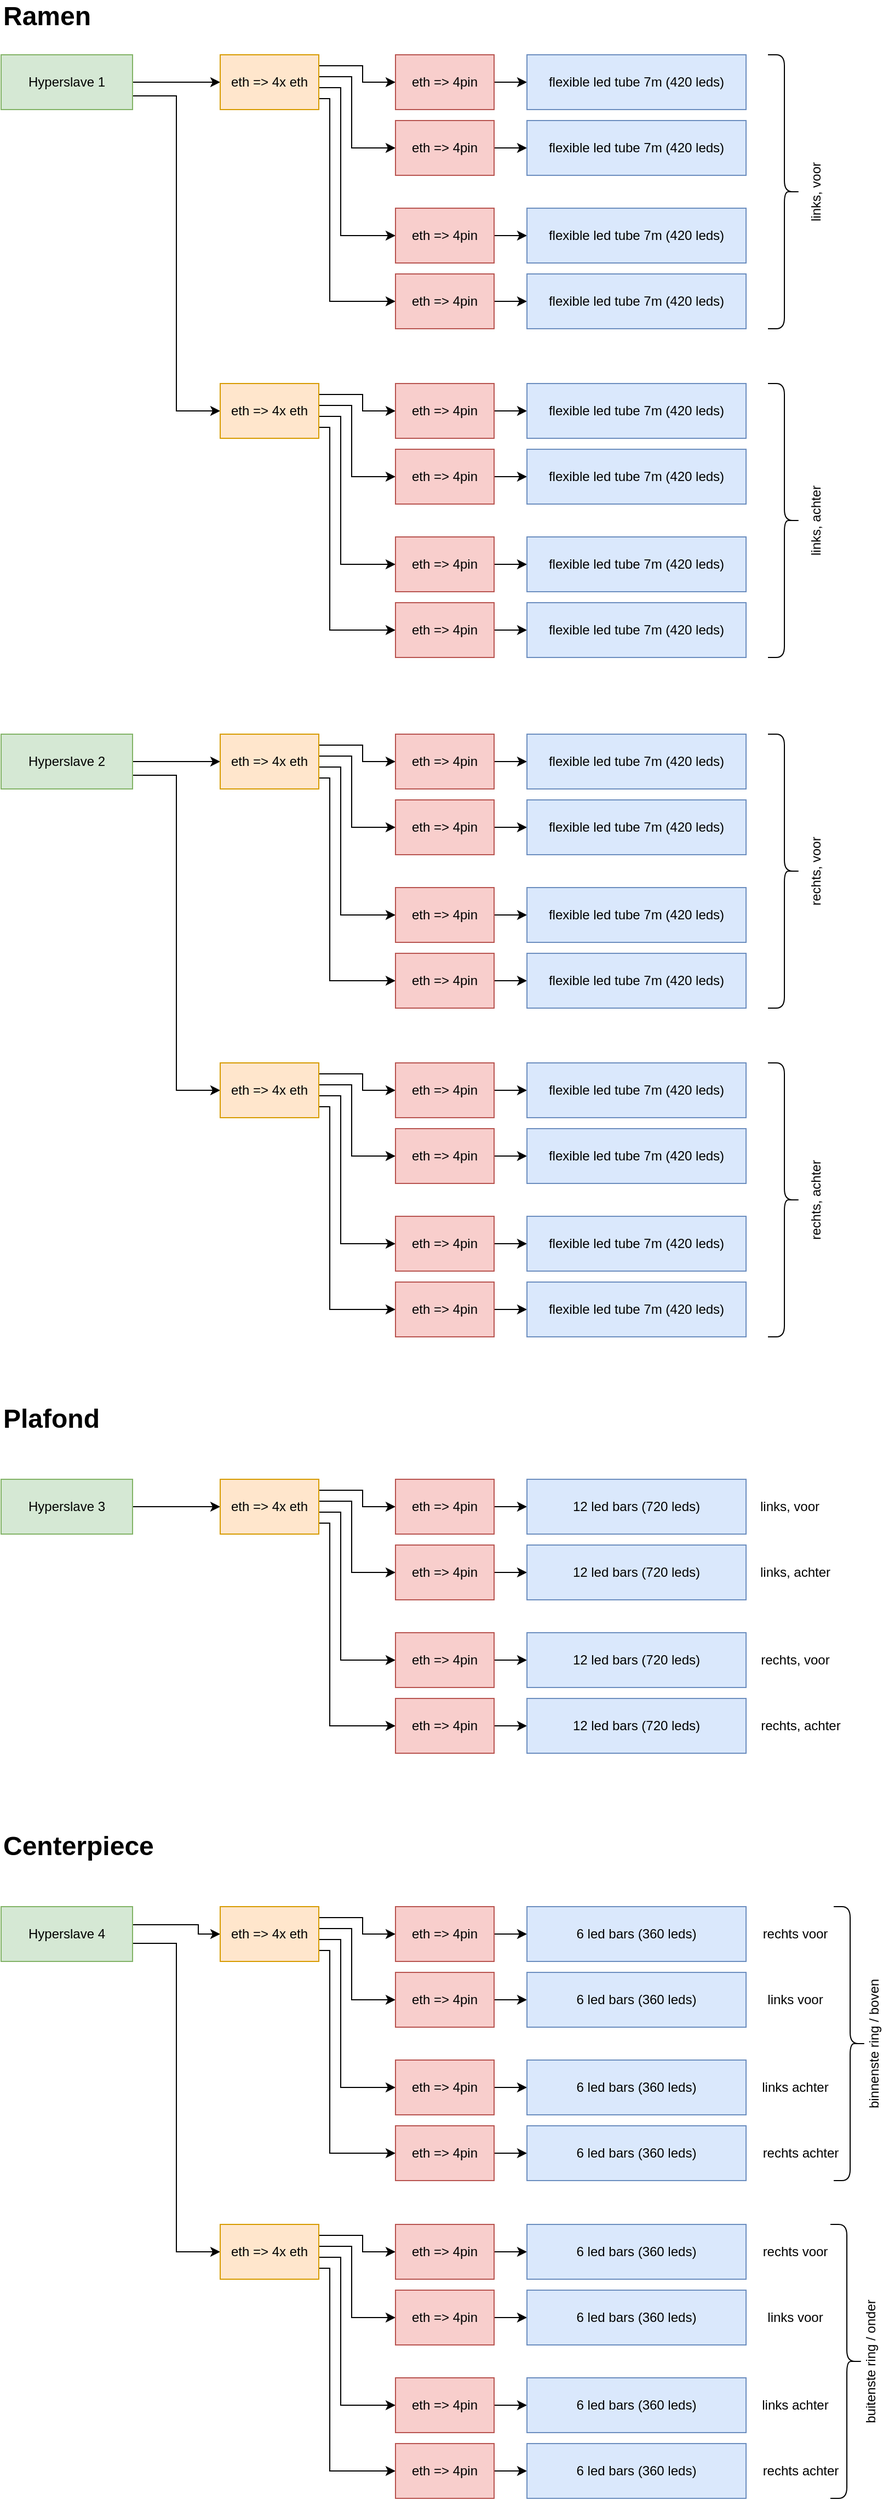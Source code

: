 <mxfile version="20.3.0" type="device"><diagram id="Rxl1dcX3Yq3CaAruhIZA" name="Page-1"><mxGraphModel dx="1216" dy="852" grid="1" gridSize="10" guides="1" tooltips="1" connect="1" arrows="1" fold="1" page="1" pageScale="1" pageWidth="827" pageHeight="1169" math="0" shadow="0"><root><mxCell id="0"/><mxCell id="1" parent="0"/><mxCell id="KE-yKxIFdyEXHPlvxJVu-1" value="Ramen" style="text;html=1;strokeColor=none;fillColor=none;align=left;verticalAlign=middle;whiteSpace=wrap;rounded=0;fontStyle=1;fontSize=24;" parent="1" vertex="1"><mxGeometry x="40" y="10" width="160" height="30" as="geometry"/></mxCell><mxCell id="KE-yKxIFdyEXHPlvxJVu-28" style="edgeStyle=orthogonalEdgeStyle;rounded=0;orthogonalLoop=1;jettySize=auto;html=1;exitX=1;exitY=0.5;exitDx=0;exitDy=0;entryX=0;entryY=0.5;entryDx=0;entryDy=0;fontColor=none;" parent="1" source="KE-yKxIFdyEXHPlvxJVu-2" target="KE-yKxIFdyEXHPlvxJVu-3" edge="1"><mxGeometry relative="1" as="geometry"/></mxCell><mxCell id="HBOaJnS6RZ_nF8l2ouYR-1" style="edgeStyle=orthogonalEdgeStyle;rounded=0;orthogonalLoop=1;jettySize=auto;html=1;exitX=1;exitY=0.75;exitDx=0;exitDy=0;entryX=0;entryY=0.5;entryDx=0;entryDy=0;entryPerimeter=0;" parent="1" source="KE-yKxIFdyEXHPlvxJVu-2" target="KE-yKxIFdyEXHPlvxJVu-47" edge="1"><mxGeometry relative="1" as="geometry"/></mxCell><mxCell id="KE-yKxIFdyEXHPlvxJVu-2" value="Hyperslave 1" style="rounded=0;whiteSpace=wrap;html=1;fillColor=#d5e8d4;strokeColor=#82b366;" parent="1" vertex="1"><mxGeometry x="40" y="60" width="120" height="50" as="geometry"/></mxCell><mxCell id="KE-yKxIFdyEXHPlvxJVu-33" style="edgeStyle=orthogonalEdgeStyle;rounded=0;orthogonalLoop=1;jettySize=auto;html=1;exitX=1;exitY=0.2;exitDx=0;exitDy=0;exitPerimeter=0;entryX=0;entryY=0.5;entryDx=0;entryDy=0;fontColor=none;" parent="1" source="KE-yKxIFdyEXHPlvxJVu-3" target="KE-yKxIFdyEXHPlvxJVu-4" edge="1"><mxGeometry relative="1" as="geometry"><Array as="points"><mxPoint x="370" y="70"/><mxPoint x="370" y="85"/></Array></mxGeometry></mxCell><mxCell id="KE-yKxIFdyEXHPlvxJVu-34" style="edgeStyle=orthogonalEdgeStyle;rounded=0;orthogonalLoop=1;jettySize=auto;html=1;exitX=1;exitY=0.4;exitDx=0;exitDy=0;exitPerimeter=0;entryX=0;entryY=0.5;entryDx=0;entryDy=0;fontColor=none;" parent="1" source="KE-yKxIFdyEXHPlvxJVu-3" target="KE-yKxIFdyEXHPlvxJVu-9" edge="1"><mxGeometry relative="1" as="geometry"><Array as="points"><mxPoint x="360" y="80"/><mxPoint x="360" y="145"/></Array></mxGeometry></mxCell><mxCell id="KE-yKxIFdyEXHPlvxJVu-35" style="edgeStyle=orthogonalEdgeStyle;rounded=0;orthogonalLoop=1;jettySize=auto;html=1;exitX=1;exitY=0.6;exitDx=0;exitDy=0;exitPerimeter=0;entryX=0;entryY=0.5;entryDx=0;entryDy=0;fontColor=none;" parent="1" source="KE-yKxIFdyEXHPlvxJVu-3" target="KE-yKxIFdyEXHPlvxJVu-10" edge="1"><mxGeometry relative="1" as="geometry"><Array as="points"><mxPoint x="350" y="90"/><mxPoint x="350" y="225"/></Array></mxGeometry></mxCell><mxCell id="KE-yKxIFdyEXHPlvxJVu-36" style="edgeStyle=orthogonalEdgeStyle;rounded=0;orthogonalLoop=1;jettySize=auto;html=1;exitX=1;exitY=0.8;exitDx=0;exitDy=0;exitPerimeter=0;fontColor=none;entryX=0;entryY=0.5;entryDx=0;entryDy=0;" parent="1" source="KE-yKxIFdyEXHPlvxJVu-3" target="KE-yKxIFdyEXHPlvxJVu-11" edge="1"><mxGeometry relative="1" as="geometry"><mxPoint x="350" y="120" as="targetPoint"/><Array as="points"><mxPoint x="340" y="100"/><mxPoint x="340" y="285"/></Array></mxGeometry></mxCell><mxCell id="KE-yKxIFdyEXHPlvxJVu-3" value="eth =&amp;gt; 4x eth" style="rounded=0;whiteSpace=wrap;html=1;fillColor=#ffe6cc;strokeColor=#d79b00;points=[[0,0,0,0,0],[0,0.24,0,0,0],[0,0.5,0,0,0],[0,0.76,0,0,0],[0,1,0,0,0],[0.24,0,0,0,0],[0.24,1,0,0,0],[0.5,0,0,0,0],[0.5,1,0,0,0],[0.76,0,0,0,0],[0.76,1,0,0,0],[1,0,0,0,0],[1,0.2,0,0,0],[1,0.4,0,0,0],[1,0.6,0,0,0],[1,0.8,0,0,0],[1,1,0,0,0]];" parent="1" vertex="1"><mxGeometry x="240" y="60" width="90" height="50" as="geometry"/></mxCell><mxCell id="KE-yKxIFdyEXHPlvxJVu-37" style="edgeStyle=orthogonalEdgeStyle;rounded=0;orthogonalLoop=1;jettySize=auto;html=1;exitX=1;exitY=0.5;exitDx=0;exitDy=0;entryX=0;entryY=0.5;entryDx=0;entryDy=0;fontColor=none;" parent="1" source="KE-yKxIFdyEXHPlvxJVu-4" target="KE-yKxIFdyEXHPlvxJVu-5" edge="1"><mxGeometry relative="1" as="geometry"/></mxCell><mxCell id="KE-yKxIFdyEXHPlvxJVu-4" value="eth =&amp;gt; 4pin" style="rounded=0;whiteSpace=wrap;html=1;fillColor=#f8cecc;strokeColor=#b85450;" parent="1" vertex="1"><mxGeometry x="400" y="60" width="90" height="50" as="geometry"/></mxCell><mxCell id="KE-yKxIFdyEXHPlvxJVu-5" value="flexible led tube 7m (420 leds)" style="rounded=0;whiteSpace=wrap;html=1;fillColor=#dae8fc;strokeColor=#6c8ebf;" parent="1" vertex="1"><mxGeometry x="520" y="60" width="200" height="50" as="geometry"/></mxCell><mxCell id="KE-yKxIFdyEXHPlvxJVu-38" style="edgeStyle=orthogonalEdgeStyle;rounded=0;orthogonalLoop=1;jettySize=auto;html=1;exitX=1;exitY=0.5;exitDx=0;exitDy=0;entryX=0;entryY=0.5;entryDx=0;entryDy=0;fontColor=none;" parent="1" source="KE-yKxIFdyEXHPlvxJVu-9" target="KE-yKxIFdyEXHPlvxJVu-12" edge="1"><mxGeometry relative="1" as="geometry"/></mxCell><mxCell id="KE-yKxIFdyEXHPlvxJVu-9" value="eth =&amp;gt; 4pin" style="rounded=0;whiteSpace=wrap;html=1;fillColor=#f8cecc;strokeColor=#b85450;" parent="1" vertex="1"><mxGeometry x="400" y="120" width="90" height="50" as="geometry"/></mxCell><mxCell id="KE-yKxIFdyEXHPlvxJVu-39" style="edgeStyle=orthogonalEdgeStyle;rounded=0;orthogonalLoop=1;jettySize=auto;html=1;exitX=1;exitY=0.5;exitDx=0;exitDy=0;entryX=0;entryY=0.5;entryDx=0;entryDy=0;fontColor=none;" parent="1" source="KE-yKxIFdyEXHPlvxJVu-10" target="KE-yKxIFdyEXHPlvxJVu-13" edge="1"><mxGeometry relative="1" as="geometry"/></mxCell><mxCell id="KE-yKxIFdyEXHPlvxJVu-10" value="eth =&amp;gt; 4pin" style="rounded=0;whiteSpace=wrap;html=1;fillColor=#f8cecc;strokeColor=#b85450;" parent="1" vertex="1"><mxGeometry x="400" y="200" width="90" height="50" as="geometry"/></mxCell><mxCell id="KE-yKxIFdyEXHPlvxJVu-40" style="edgeStyle=orthogonalEdgeStyle;rounded=0;orthogonalLoop=1;jettySize=auto;html=1;exitX=1;exitY=0.5;exitDx=0;exitDy=0;entryX=0;entryY=0.5;entryDx=0;entryDy=0;fontColor=none;" parent="1" source="KE-yKxIFdyEXHPlvxJVu-11" target="KE-yKxIFdyEXHPlvxJVu-14" edge="1"><mxGeometry relative="1" as="geometry"/></mxCell><mxCell id="KE-yKxIFdyEXHPlvxJVu-11" value="eth =&amp;gt; 4pin" style="rounded=0;whiteSpace=wrap;html=1;fillColor=#f8cecc;strokeColor=#b85450;" parent="1" vertex="1"><mxGeometry x="400" y="260" width="90" height="50" as="geometry"/></mxCell><mxCell id="KE-yKxIFdyEXHPlvxJVu-12" value="flexible led tube 7m (420 leds)" style="rounded=0;whiteSpace=wrap;html=1;fillColor=#dae8fc;strokeColor=#6c8ebf;" parent="1" vertex="1"><mxGeometry x="520" y="120" width="200" height="50" as="geometry"/></mxCell><mxCell id="KE-yKxIFdyEXHPlvxJVu-13" value="flexible led tube 7m (420 leds)" style="rounded=0;whiteSpace=wrap;html=1;fillColor=#dae8fc;strokeColor=#6c8ebf;" parent="1" vertex="1"><mxGeometry x="520" y="200" width="200" height="50" as="geometry"/></mxCell><mxCell id="KE-yKxIFdyEXHPlvxJVu-14" value="flexible led tube 7m (420 leds)" style="rounded=0;whiteSpace=wrap;html=1;fillColor=#dae8fc;strokeColor=#6c8ebf;" parent="1" vertex="1"><mxGeometry x="520" y="260" width="200" height="50" as="geometry"/></mxCell><mxCell id="KE-yKxIFdyEXHPlvxJVu-16" value="&lt;br&gt;&lt;br&gt;&lt;br&gt;&lt;br&gt;links, voor" style="shape=curlyBracket;whiteSpace=wrap;html=1;rounded=1;flipH=1;horizontal=0;size=0.5;" parent="1" vertex="1"><mxGeometry x="740" y="60" width="30" height="250" as="geometry"/></mxCell><mxCell id="KE-yKxIFdyEXHPlvxJVu-27" value="&lt;br&gt;&lt;br&gt;&lt;br&gt;&lt;br&gt;links, achter&lt;br&gt;" style="shape=curlyBracket;whiteSpace=wrap;html=1;rounded=1;flipH=1;horizontal=0;size=0.5;" parent="1" vertex="1"><mxGeometry x="740" y="360" width="30" height="250" as="geometry"/></mxCell><mxCell id="KE-yKxIFdyEXHPlvxJVu-43" style="edgeStyle=orthogonalEdgeStyle;rounded=0;orthogonalLoop=1;jettySize=auto;html=1;exitX=1;exitY=0.2;exitDx=0;exitDy=0;exitPerimeter=0;entryX=0;entryY=0.5;entryDx=0;entryDy=0;fontColor=none;" parent="1" source="KE-yKxIFdyEXHPlvxJVu-47" target="KE-yKxIFdyEXHPlvxJVu-49" edge="1"><mxGeometry relative="1" as="geometry"><Array as="points"><mxPoint x="370" y="370"/><mxPoint x="370" y="385"/></Array></mxGeometry></mxCell><mxCell id="KE-yKxIFdyEXHPlvxJVu-44" style="edgeStyle=orthogonalEdgeStyle;rounded=0;orthogonalLoop=1;jettySize=auto;html=1;exitX=1;exitY=0.4;exitDx=0;exitDy=0;exitPerimeter=0;entryX=0;entryY=0.5;entryDx=0;entryDy=0;fontColor=none;" parent="1" source="KE-yKxIFdyEXHPlvxJVu-47" target="KE-yKxIFdyEXHPlvxJVu-52" edge="1"><mxGeometry relative="1" as="geometry"><Array as="points"><mxPoint x="360" y="380"/><mxPoint x="360" y="445"/></Array></mxGeometry></mxCell><mxCell id="KE-yKxIFdyEXHPlvxJVu-45" style="edgeStyle=orthogonalEdgeStyle;rounded=0;orthogonalLoop=1;jettySize=auto;html=1;exitX=1;exitY=0.6;exitDx=0;exitDy=0;exitPerimeter=0;entryX=0;entryY=0.5;entryDx=0;entryDy=0;fontColor=none;" parent="1" source="KE-yKxIFdyEXHPlvxJVu-47" target="KE-yKxIFdyEXHPlvxJVu-54" edge="1"><mxGeometry relative="1" as="geometry"><Array as="points"><mxPoint x="350" y="390"/><mxPoint x="350" y="525"/></Array></mxGeometry></mxCell><mxCell id="KE-yKxIFdyEXHPlvxJVu-46" style="edgeStyle=orthogonalEdgeStyle;rounded=0;orthogonalLoop=1;jettySize=auto;html=1;exitX=1;exitY=0.8;exitDx=0;exitDy=0;exitPerimeter=0;fontColor=none;entryX=0;entryY=0.5;entryDx=0;entryDy=0;" parent="1" source="KE-yKxIFdyEXHPlvxJVu-47" target="KE-yKxIFdyEXHPlvxJVu-56" edge="1"><mxGeometry relative="1" as="geometry"><mxPoint x="350" y="420" as="targetPoint"/><Array as="points"><mxPoint x="340" y="400"/><mxPoint x="340" y="585"/></Array></mxGeometry></mxCell><mxCell id="KE-yKxIFdyEXHPlvxJVu-47" value="eth =&amp;gt; 4x eth" style="rounded=0;whiteSpace=wrap;html=1;fillColor=#ffe6cc;strokeColor=#d79b00;points=[[0,0,0,0,0],[0,0.24,0,0,0],[0,0.5,0,0,0],[0,0.76,0,0,0],[0,1,0,0,0],[0.24,0,0,0,0],[0.24,1,0,0,0],[0.5,0,0,0,0],[0.5,1,0,0,0],[0.76,0,0,0,0],[0.76,1,0,0,0],[1,0,0,0,0],[1,0.2,0,0,0],[1,0.4,0,0,0],[1,0.6,0,0,0],[1,0.8,0,0,0],[1,1,0,0,0]];" parent="1" vertex="1"><mxGeometry x="240" y="360" width="90" height="50" as="geometry"/></mxCell><mxCell id="KE-yKxIFdyEXHPlvxJVu-48" style="edgeStyle=orthogonalEdgeStyle;rounded=0;orthogonalLoop=1;jettySize=auto;html=1;exitX=1;exitY=0.5;exitDx=0;exitDy=0;entryX=0;entryY=0.5;entryDx=0;entryDy=0;fontColor=none;" parent="1" source="KE-yKxIFdyEXHPlvxJVu-49" target="KE-yKxIFdyEXHPlvxJVu-50" edge="1"><mxGeometry relative="1" as="geometry"/></mxCell><mxCell id="KE-yKxIFdyEXHPlvxJVu-49" value="eth =&amp;gt; 4pin" style="rounded=0;whiteSpace=wrap;html=1;fillColor=#f8cecc;strokeColor=#b85450;" parent="1" vertex="1"><mxGeometry x="400" y="360" width="90" height="50" as="geometry"/></mxCell><mxCell id="KE-yKxIFdyEXHPlvxJVu-50" value="flexible led tube 7m (420 leds)" style="rounded=0;whiteSpace=wrap;html=1;fillColor=#dae8fc;strokeColor=#6c8ebf;" parent="1" vertex="1"><mxGeometry x="520" y="360" width="200" height="50" as="geometry"/></mxCell><mxCell id="KE-yKxIFdyEXHPlvxJVu-51" style="edgeStyle=orthogonalEdgeStyle;rounded=0;orthogonalLoop=1;jettySize=auto;html=1;exitX=1;exitY=0.5;exitDx=0;exitDy=0;entryX=0;entryY=0.5;entryDx=0;entryDy=0;fontColor=none;" parent="1" source="KE-yKxIFdyEXHPlvxJVu-52" target="KE-yKxIFdyEXHPlvxJVu-57" edge="1"><mxGeometry relative="1" as="geometry"/></mxCell><mxCell id="KE-yKxIFdyEXHPlvxJVu-52" value="eth =&amp;gt; 4pin" style="rounded=0;whiteSpace=wrap;html=1;fillColor=#f8cecc;strokeColor=#b85450;" parent="1" vertex="1"><mxGeometry x="400" y="420" width="90" height="50" as="geometry"/></mxCell><mxCell id="KE-yKxIFdyEXHPlvxJVu-53" style="edgeStyle=orthogonalEdgeStyle;rounded=0;orthogonalLoop=1;jettySize=auto;html=1;exitX=1;exitY=0.5;exitDx=0;exitDy=0;entryX=0;entryY=0.5;entryDx=0;entryDy=0;fontColor=none;" parent="1" source="KE-yKxIFdyEXHPlvxJVu-54" target="KE-yKxIFdyEXHPlvxJVu-58" edge="1"><mxGeometry relative="1" as="geometry"/></mxCell><mxCell id="KE-yKxIFdyEXHPlvxJVu-54" value="eth =&amp;gt; 4pin" style="rounded=0;whiteSpace=wrap;html=1;fillColor=#f8cecc;strokeColor=#b85450;" parent="1" vertex="1"><mxGeometry x="400" y="500" width="90" height="50" as="geometry"/></mxCell><mxCell id="KE-yKxIFdyEXHPlvxJVu-55" style="edgeStyle=orthogonalEdgeStyle;rounded=0;orthogonalLoop=1;jettySize=auto;html=1;exitX=1;exitY=0.5;exitDx=0;exitDy=0;entryX=0;entryY=0.5;entryDx=0;entryDy=0;fontColor=none;" parent="1" source="KE-yKxIFdyEXHPlvxJVu-56" target="KE-yKxIFdyEXHPlvxJVu-59" edge="1"><mxGeometry relative="1" as="geometry"/></mxCell><mxCell id="KE-yKxIFdyEXHPlvxJVu-56" value="eth =&amp;gt; 4pin" style="rounded=0;whiteSpace=wrap;html=1;fillColor=#f8cecc;strokeColor=#b85450;" parent="1" vertex="1"><mxGeometry x="400" y="560" width="90" height="50" as="geometry"/></mxCell><mxCell id="KE-yKxIFdyEXHPlvxJVu-57" value="flexible led tube 7m (420 leds)" style="rounded=0;whiteSpace=wrap;html=1;fillColor=#dae8fc;strokeColor=#6c8ebf;" parent="1" vertex="1"><mxGeometry x="520" y="420" width="200" height="50" as="geometry"/></mxCell><mxCell id="KE-yKxIFdyEXHPlvxJVu-58" value="flexible led tube 7m (420 leds)" style="rounded=0;whiteSpace=wrap;html=1;fillColor=#dae8fc;strokeColor=#6c8ebf;" parent="1" vertex="1"><mxGeometry x="520" y="500" width="200" height="50" as="geometry"/></mxCell><mxCell id="KE-yKxIFdyEXHPlvxJVu-59" value="flexible led tube 7m (420 leds)" style="rounded=0;whiteSpace=wrap;html=1;fillColor=#dae8fc;strokeColor=#6c8ebf;" parent="1" vertex="1"><mxGeometry x="520" y="560" width="200" height="50" as="geometry"/></mxCell><mxCell id="KE-yKxIFdyEXHPlvxJVu-61" style="edgeStyle=orthogonalEdgeStyle;rounded=0;orthogonalLoop=1;jettySize=auto;html=1;exitX=1;exitY=0.5;exitDx=0;exitDy=0;entryX=0;entryY=0.5;entryDx=0;entryDy=0;fontColor=none;" parent="1" source="KE-yKxIFdyEXHPlvxJVu-62" target="KE-yKxIFdyEXHPlvxJVu-67" edge="1"><mxGeometry relative="1" as="geometry"/></mxCell><mxCell id="HBOaJnS6RZ_nF8l2ouYR-2" style="edgeStyle=orthogonalEdgeStyle;rounded=0;orthogonalLoop=1;jettySize=auto;html=1;exitX=1;exitY=0.75;exitDx=0;exitDy=0;entryX=0;entryY=0.5;entryDx=0;entryDy=0;entryPerimeter=0;" parent="1" source="KE-yKxIFdyEXHPlvxJVu-62" target="KE-yKxIFdyEXHPlvxJVu-88" edge="1"><mxGeometry relative="1" as="geometry"/></mxCell><mxCell id="KE-yKxIFdyEXHPlvxJVu-62" value="Hyperslave 2" style="rounded=0;whiteSpace=wrap;html=1;fillColor=#d5e8d4;strokeColor=#82b366;" parent="1" vertex="1"><mxGeometry x="40" y="680" width="120" height="50" as="geometry"/></mxCell><mxCell id="KE-yKxIFdyEXHPlvxJVu-63" style="edgeStyle=orthogonalEdgeStyle;rounded=0;orthogonalLoop=1;jettySize=auto;html=1;exitX=1;exitY=0.2;exitDx=0;exitDy=0;exitPerimeter=0;entryX=0;entryY=0.5;entryDx=0;entryDy=0;fontColor=none;" parent="1" source="KE-yKxIFdyEXHPlvxJVu-67" target="KE-yKxIFdyEXHPlvxJVu-69" edge="1"><mxGeometry relative="1" as="geometry"><Array as="points"><mxPoint x="370" y="690"/><mxPoint x="370" y="705"/></Array></mxGeometry></mxCell><mxCell id="KE-yKxIFdyEXHPlvxJVu-64" style="edgeStyle=orthogonalEdgeStyle;rounded=0;orthogonalLoop=1;jettySize=auto;html=1;exitX=1;exitY=0.4;exitDx=0;exitDy=0;exitPerimeter=0;entryX=0;entryY=0.5;entryDx=0;entryDy=0;fontColor=none;" parent="1" source="KE-yKxIFdyEXHPlvxJVu-67" target="KE-yKxIFdyEXHPlvxJVu-72" edge="1"><mxGeometry relative="1" as="geometry"><Array as="points"><mxPoint x="360" y="700"/><mxPoint x="360" y="765"/></Array></mxGeometry></mxCell><mxCell id="KE-yKxIFdyEXHPlvxJVu-65" style="edgeStyle=orthogonalEdgeStyle;rounded=0;orthogonalLoop=1;jettySize=auto;html=1;exitX=1;exitY=0.6;exitDx=0;exitDy=0;exitPerimeter=0;entryX=0;entryY=0.5;entryDx=0;entryDy=0;fontColor=none;" parent="1" source="KE-yKxIFdyEXHPlvxJVu-67" target="KE-yKxIFdyEXHPlvxJVu-74" edge="1"><mxGeometry relative="1" as="geometry"><Array as="points"><mxPoint x="350" y="710"/><mxPoint x="350" y="845"/></Array></mxGeometry></mxCell><mxCell id="KE-yKxIFdyEXHPlvxJVu-66" style="edgeStyle=orthogonalEdgeStyle;rounded=0;orthogonalLoop=1;jettySize=auto;html=1;exitX=1;exitY=0.8;exitDx=0;exitDy=0;exitPerimeter=0;fontColor=none;entryX=0;entryY=0.5;entryDx=0;entryDy=0;" parent="1" source="KE-yKxIFdyEXHPlvxJVu-67" target="KE-yKxIFdyEXHPlvxJVu-76" edge="1"><mxGeometry relative="1" as="geometry"><mxPoint x="350" y="740" as="targetPoint"/><Array as="points"><mxPoint x="340" y="720"/><mxPoint x="340" y="905"/></Array></mxGeometry></mxCell><mxCell id="KE-yKxIFdyEXHPlvxJVu-67" value="eth =&amp;gt; 4x eth" style="rounded=0;whiteSpace=wrap;html=1;fillColor=#ffe6cc;strokeColor=#d79b00;points=[[0,0,0,0,0],[0,0.24,0,0,0],[0,0.5,0,0,0],[0,0.76,0,0,0],[0,1,0,0,0],[0.24,0,0,0,0],[0.24,1,0,0,0],[0.5,0,0,0,0],[0.5,1,0,0,0],[0.76,0,0,0,0],[0.76,1,0,0,0],[1,0,0,0,0],[1,0.2,0,0,0],[1,0.4,0,0,0],[1,0.6,0,0,0],[1,0.8,0,0,0],[1,1,0,0,0]];" parent="1" vertex="1"><mxGeometry x="240" y="680" width="90" height="50" as="geometry"/></mxCell><mxCell id="KE-yKxIFdyEXHPlvxJVu-68" style="edgeStyle=orthogonalEdgeStyle;rounded=0;orthogonalLoop=1;jettySize=auto;html=1;exitX=1;exitY=0.5;exitDx=0;exitDy=0;entryX=0;entryY=0.5;entryDx=0;entryDy=0;fontColor=none;" parent="1" source="KE-yKxIFdyEXHPlvxJVu-69" target="KE-yKxIFdyEXHPlvxJVu-70" edge="1"><mxGeometry relative="1" as="geometry"/></mxCell><mxCell id="KE-yKxIFdyEXHPlvxJVu-69" value="eth =&amp;gt; 4pin" style="rounded=0;whiteSpace=wrap;html=1;fillColor=#f8cecc;strokeColor=#b85450;" parent="1" vertex="1"><mxGeometry x="400" y="680" width="90" height="50" as="geometry"/></mxCell><mxCell id="KE-yKxIFdyEXHPlvxJVu-70" value="flexible led tube 7m (420 leds)" style="rounded=0;whiteSpace=wrap;html=1;fillColor=#dae8fc;strokeColor=#6c8ebf;" parent="1" vertex="1"><mxGeometry x="520" y="680" width="200" height="50" as="geometry"/></mxCell><mxCell id="KE-yKxIFdyEXHPlvxJVu-71" style="edgeStyle=orthogonalEdgeStyle;rounded=0;orthogonalLoop=1;jettySize=auto;html=1;exitX=1;exitY=0.5;exitDx=0;exitDy=0;entryX=0;entryY=0.5;entryDx=0;entryDy=0;fontColor=none;" parent="1" source="KE-yKxIFdyEXHPlvxJVu-72" target="KE-yKxIFdyEXHPlvxJVu-77" edge="1"><mxGeometry relative="1" as="geometry"/></mxCell><mxCell id="KE-yKxIFdyEXHPlvxJVu-72" value="eth =&amp;gt; 4pin" style="rounded=0;whiteSpace=wrap;html=1;fillColor=#f8cecc;strokeColor=#b85450;" parent="1" vertex="1"><mxGeometry x="400" y="740" width="90" height="50" as="geometry"/></mxCell><mxCell id="KE-yKxIFdyEXHPlvxJVu-73" style="edgeStyle=orthogonalEdgeStyle;rounded=0;orthogonalLoop=1;jettySize=auto;html=1;exitX=1;exitY=0.5;exitDx=0;exitDy=0;entryX=0;entryY=0.5;entryDx=0;entryDy=0;fontColor=none;" parent="1" source="KE-yKxIFdyEXHPlvxJVu-74" target="KE-yKxIFdyEXHPlvxJVu-78" edge="1"><mxGeometry relative="1" as="geometry"/></mxCell><mxCell id="KE-yKxIFdyEXHPlvxJVu-74" value="eth =&amp;gt; 4pin" style="rounded=0;whiteSpace=wrap;html=1;fillColor=#f8cecc;strokeColor=#b85450;" parent="1" vertex="1"><mxGeometry x="400" y="820" width="90" height="50" as="geometry"/></mxCell><mxCell id="KE-yKxIFdyEXHPlvxJVu-75" style="edgeStyle=orthogonalEdgeStyle;rounded=0;orthogonalLoop=1;jettySize=auto;html=1;exitX=1;exitY=0.5;exitDx=0;exitDy=0;entryX=0;entryY=0.5;entryDx=0;entryDy=0;fontColor=none;" parent="1" source="KE-yKxIFdyEXHPlvxJVu-76" target="KE-yKxIFdyEXHPlvxJVu-79" edge="1"><mxGeometry relative="1" as="geometry"/></mxCell><mxCell id="KE-yKxIFdyEXHPlvxJVu-76" value="eth =&amp;gt; 4pin" style="rounded=0;whiteSpace=wrap;html=1;fillColor=#f8cecc;strokeColor=#b85450;" parent="1" vertex="1"><mxGeometry x="400" y="880" width="90" height="50" as="geometry"/></mxCell><mxCell id="KE-yKxIFdyEXHPlvxJVu-77" value="flexible led tube 7m (420 leds)" style="rounded=0;whiteSpace=wrap;html=1;fillColor=#dae8fc;strokeColor=#6c8ebf;" parent="1" vertex="1"><mxGeometry x="520" y="740" width="200" height="50" as="geometry"/></mxCell><mxCell id="KE-yKxIFdyEXHPlvxJVu-78" value="flexible led tube 7m (420 leds)" style="rounded=0;whiteSpace=wrap;html=1;fillColor=#dae8fc;strokeColor=#6c8ebf;" parent="1" vertex="1"><mxGeometry x="520" y="820" width="200" height="50" as="geometry"/></mxCell><mxCell id="KE-yKxIFdyEXHPlvxJVu-79" value="flexible led tube 7m (420 leds)" style="rounded=0;whiteSpace=wrap;html=1;fillColor=#dae8fc;strokeColor=#6c8ebf;" parent="1" vertex="1"><mxGeometry x="520" y="880" width="200" height="50" as="geometry"/></mxCell><mxCell id="KE-yKxIFdyEXHPlvxJVu-80" value="&lt;br&gt;&lt;br&gt;&lt;br&gt;&lt;br&gt;rechts, voor" style="shape=curlyBracket;whiteSpace=wrap;html=1;rounded=1;flipH=1;horizontal=0;size=0.5;" parent="1" vertex="1"><mxGeometry x="740" y="680" width="30" height="250" as="geometry"/></mxCell><mxCell id="KE-yKxIFdyEXHPlvxJVu-81" value="&lt;br&gt;&lt;br&gt;&lt;br&gt;&lt;br&gt;rechts, achter" style="shape=curlyBracket;whiteSpace=wrap;html=1;rounded=1;flipH=1;horizontal=0;size=0.5;" parent="1" vertex="1"><mxGeometry x="740" y="980" width="30" height="250" as="geometry"/></mxCell><mxCell id="KE-yKxIFdyEXHPlvxJVu-84" style="edgeStyle=orthogonalEdgeStyle;rounded=0;orthogonalLoop=1;jettySize=auto;html=1;exitX=1;exitY=0.2;exitDx=0;exitDy=0;exitPerimeter=0;entryX=0;entryY=0.5;entryDx=0;entryDy=0;fontColor=none;" parent="1" source="KE-yKxIFdyEXHPlvxJVu-88" target="KE-yKxIFdyEXHPlvxJVu-90" edge="1"><mxGeometry relative="1" as="geometry"><Array as="points"><mxPoint x="370" y="990"/><mxPoint x="370" y="1005"/></Array></mxGeometry></mxCell><mxCell id="KE-yKxIFdyEXHPlvxJVu-85" style="edgeStyle=orthogonalEdgeStyle;rounded=0;orthogonalLoop=1;jettySize=auto;html=1;exitX=1;exitY=0.4;exitDx=0;exitDy=0;exitPerimeter=0;entryX=0;entryY=0.5;entryDx=0;entryDy=0;fontColor=none;" parent="1" source="KE-yKxIFdyEXHPlvxJVu-88" target="KE-yKxIFdyEXHPlvxJVu-93" edge="1"><mxGeometry relative="1" as="geometry"><Array as="points"><mxPoint x="360" y="1000"/><mxPoint x="360" y="1065"/></Array></mxGeometry></mxCell><mxCell id="KE-yKxIFdyEXHPlvxJVu-86" style="edgeStyle=orthogonalEdgeStyle;rounded=0;orthogonalLoop=1;jettySize=auto;html=1;exitX=1;exitY=0.6;exitDx=0;exitDy=0;exitPerimeter=0;entryX=0;entryY=0.5;entryDx=0;entryDy=0;fontColor=none;" parent="1" source="KE-yKxIFdyEXHPlvxJVu-88" target="KE-yKxIFdyEXHPlvxJVu-95" edge="1"><mxGeometry relative="1" as="geometry"><Array as="points"><mxPoint x="350" y="1010"/><mxPoint x="350" y="1145"/></Array></mxGeometry></mxCell><mxCell id="KE-yKxIFdyEXHPlvxJVu-87" style="edgeStyle=orthogonalEdgeStyle;rounded=0;orthogonalLoop=1;jettySize=auto;html=1;exitX=1;exitY=0.8;exitDx=0;exitDy=0;exitPerimeter=0;fontColor=none;entryX=0;entryY=0.5;entryDx=0;entryDy=0;" parent="1" source="KE-yKxIFdyEXHPlvxJVu-88" target="KE-yKxIFdyEXHPlvxJVu-97" edge="1"><mxGeometry relative="1" as="geometry"><mxPoint x="350" y="1040" as="targetPoint"/><Array as="points"><mxPoint x="340" y="1020"/><mxPoint x="340" y="1205"/></Array></mxGeometry></mxCell><mxCell id="KE-yKxIFdyEXHPlvxJVu-88" value="eth =&amp;gt; 4x eth" style="rounded=0;whiteSpace=wrap;html=1;fillColor=#ffe6cc;strokeColor=#d79b00;points=[[0,0,0,0,0],[0,0.24,0,0,0],[0,0.5,0,0,0],[0,0.76,0,0,0],[0,1,0,0,0],[0.24,0,0,0,0],[0.24,1,0,0,0],[0.5,0,0,0,0],[0.5,1,0,0,0],[0.76,0,0,0,0],[0.76,1,0,0,0],[1,0,0,0,0],[1,0.2,0,0,0],[1,0.4,0,0,0],[1,0.6,0,0,0],[1,0.8,0,0,0],[1,1,0,0,0]];" parent="1" vertex="1"><mxGeometry x="240" y="980" width="90" height="50" as="geometry"/></mxCell><mxCell id="KE-yKxIFdyEXHPlvxJVu-89" style="edgeStyle=orthogonalEdgeStyle;rounded=0;orthogonalLoop=1;jettySize=auto;html=1;exitX=1;exitY=0.5;exitDx=0;exitDy=0;entryX=0;entryY=0.5;entryDx=0;entryDy=0;fontColor=none;" parent="1" source="KE-yKxIFdyEXHPlvxJVu-90" target="KE-yKxIFdyEXHPlvxJVu-91" edge="1"><mxGeometry relative="1" as="geometry"/></mxCell><mxCell id="KE-yKxIFdyEXHPlvxJVu-90" value="eth =&amp;gt; 4pin" style="rounded=0;whiteSpace=wrap;html=1;fillColor=#f8cecc;strokeColor=#b85450;" parent="1" vertex="1"><mxGeometry x="400" y="980" width="90" height="50" as="geometry"/></mxCell><mxCell id="KE-yKxIFdyEXHPlvxJVu-91" value="flexible led tube 7m (420 leds)" style="rounded=0;whiteSpace=wrap;html=1;fillColor=#dae8fc;strokeColor=#6c8ebf;" parent="1" vertex="1"><mxGeometry x="520" y="980" width="200" height="50" as="geometry"/></mxCell><mxCell id="KE-yKxIFdyEXHPlvxJVu-92" style="edgeStyle=orthogonalEdgeStyle;rounded=0;orthogonalLoop=1;jettySize=auto;html=1;exitX=1;exitY=0.5;exitDx=0;exitDy=0;entryX=0;entryY=0.5;entryDx=0;entryDy=0;fontColor=none;" parent="1" source="KE-yKxIFdyEXHPlvxJVu-93" target="KE-yKxIFdyEXHPlvxJVu-98" edge="1"><mxGeometry relative="1" as="geometry"/></mxCell><mxCell id="KE-yKxIFdyEXHPlvxJVu-93" value="eth =&amp;gt; 4pin" style="rounded=0;whiteSpace=wrap;html=1;fillColor=#f8cecc;strokeColor=#b85450;" parent="1" vertex="1"><mxGeometry x="400" y="1040" width="90" height="50" as="geometry"/></mxCell><mxCell id="KE-yKxIFdyEXHPlvxJVu-94" style="edgeStyle=orthogonalEdgeStyle;rounded=0;orthogonalLoop=1;jettySize=auto;html=1;exitX=1;exitY=0.5;exitDx=0;exitDy=0;entryX=0;entryY=0.5;entryDx=0;entryDy=0;fontColor=none;" parent="1" source="KE-yKxIFdyEXHPlvxJVu-95" target="KE-yKxIFdyEXHPlvxJVu-99" edge="1"><mxGeometry relative="1" as="geometry"/></mxCell><mxCell id="KE-yKxIFdyEXHPlvxJVu-95" value="eth =&amp;gt; 4pin" style="rounded=0;whiteSpace=wrap;html=1;fillColor=#f8cecc;strokeColor=#b85450;" parent="1" vertex="1"><mxGeometry x="400" y="1120" width="90" height="50" as="geometry"/></mxCell><mxCell id="KE-yKxIFdyEXHPlvxJVu-96" style="edgeStyle=orthogonalEdgeStyle;rounded=0;orthogonalLoop=1;jettySize=auto;html=1;exitX=1;exitY=0.5;exitDx=0;exitDy=0;entryX=0;entryY=0.5;entryDx=0;entryDy=0;fontColor=none;" parent="1" source="KE-yKxIFdyEXHPlvxJVu-97" target="KE-yKxIFdyEXHPlvxJVu-100" edge="1"><mxGeometry relative="1" as="geometry"/></mxCell><mxCell id="KE-yKxIFdyEXHPlvxJVu-97" value="eth =&amp;gt; 4pin" style="rounded=0;whiteSpace=wrap;html=1;fillColor=#f8cecc;strokeColor=#b85450;" parent="1" vertex="1"><mxGeometry x="400" y="1180" width="90" height="50" as="geometry"/></mxCell><mxCell id="KE-yKxIFdyEXHPlvxJVu-98" value="flexible led tube 7m (420 leds)" style="rounded=0;whiteSpace=wrap;html=1;fillColor=#dae8fc;strokeColor=#6c8ebf;" parent="1" vertex="1"><mxGeometry x="520" y="1040" width="200" height="50" as="geometry"/></mxCell><mxCell id="KE-yKxIFdyEXHPlvxJVu-99" value="flexible led tube 7m (420 leds)" style="rounded=0;whiteSpace=wrap;html=1;fillColor=#dae8fc;strokeColor=#6c8ebf;" parent="1" vertex="1"><mxGeometry x="520" y="1120" width="200" height="50" as="geometry"/></mxCell><mxCell id="KE-yKxIFdyEXHPlvxJVu-100" value="flexible led tube 7m (420 leds)" style="rounded=0;whiteSpace=wrap;html=1;fillColor=#dae8fc;strokeColor=#6c8ebf;" parent="1" vertex="1"><mxGeometry x="520" y="1180" width="200" height="50" as="geometry"/></mxCell><mxCell id="KE-yKxIFdyEXHPlvxJVu-101" value="Plafond" style="text;html=1;strokeColor=none;fillColor=none;align=left;verticalAlign=middle;whiteSpace=wrap;rounded=0;fontStyle=1;fontSize=24;" parent="1" vertex="1"><mxGeometry x="40" y="1290" width="160" height="30" as="geometry"/></mxCell><mxCell id="KE-yKxIFdyEXHPlvxJVu-102" style="edgeStyle=orthogonalEdgeStyle;rounded=0;orthogonalLoop=1;jettySize=auto;html=1;exitX=1;exitY=0.5;exitDx=0;exitDy=0;entryX=0;entryY=0.5;entryDx=0;entryDy=0;fontColor=none;" parent="1" source="KE-yKxIFdyEXHPlvxJVu-103" target="KE-yKxIFdyEXHPlvxJVu-108" edge="1"><mxGeometry relative="1" as="geometry"/></mxCell><mxCell id="KE-yKxIFdyEXHPlvxJVu-103" value="Hyperslave 3" style="rounded=0;whiteSpace=wrap;html=1;fillColor=#d5e8d4;strokeColor=#82b366;" parent="1" vertex="1"><mxGeometry x="40" y="1360" width="120" height="50" as="geometry"/></mxCell><mxCell id="KE-yKxIFdyEXHPlvxJVu-104" style="edgeStyle=orthogonalEdgeStyle;rounded=0;orthogonalLoop=1;jettySize=auto;html=1;exitX=1;exitY=0.2;exitDx=0;exitDy=0;exitPerimeter=0;entryX=0;entryY=0.5;entryDx=0;entryDy=0;fontColor=none;" parent="1" source="KE-yKxIFdyEXHPlvxJVu-108" target="KE-yKxIFdyEXHPlvxJVu-110" edge="1"><mxGeometry relative="1" as="geometry"><Array as="points"><mxPoint x="370" y="1370"/><mxPoint x="370" y="1385"/></Array></mxGeometry></mxCell><mxCell id="KE-yKxIFdyEXHPlvxJVu-105" style="edgeStyle=orthogonalEdgeStyle;rounded=0;orthogonalLoop=1;jettySize=auto;html=1;exitX=1;exitY=0.4;exitDx=0;exitDy=0;exitPerimeter=0;entryX=0;entryY=0.5;entryDx=0;entryDy=0;fontColor=none;" parent="1" source="KE-yKxIFdyEXHPlvxJVu-108" target="KE-yKxIFdyEXHPlvxJVu-113" edge="1"><mxGeometry relative="1" as="geometry"><Array as="points"><mxPoint x="360" y="1380"/><mxPoint x="360" y="1445"/></Array></mxGeometry></mxCell><mxCell id="KE-yKxIFdyEXHPlvxJVu-106" style="edgeStyle=orthogonalEdgeStyle;rounded=0;orthogonalLoop=1;jettySize=auto;html=1;exitX=1;exitY=0.6;exitDx=0;exitDy=0;exitPerimeter=0;entryX=0;entryY=0.5;entryDx=0;entryDy=0;fontColor=none;" parent="1" source="KE-yKxIFdyEXHPlvxJVu-108" target="KE-yKxIFdyEXHPlvxJVu-115" edge="1"><mxGeometry relative="1" as="geometry"><Array as="points"><mxPoint x="350" y="1390"/><mxPoint x="350" y="1525"/></Array></mxGeometry></mxCell><mxCell id="KE-yKxIFdyEXHPlvxJVu-107" style="edgeStyle=orthogonalEdgeStyle;rounded=0;orthogonalLoop=1;jettySize=auto;html=1;exitX=1;exitY=0.8;exitDx=0;exitDy=0;exitPerimeter=0;fontColor=none;entryX=0;entryY=0.5;entryDx=0;entryDy=0;" parent="1" source="KE-yKxIFdyEXHPlvxJVu-108" target="KE-yKxIFdyEXHPlvxJVu-117" edge="1"><mxGeometry relative="1" as="geometry"><mxPoint x="350" y="1420" as="targetPoint"/><Array as="points"><mxPoint x="340" y="1400"/><mxPoint x="340" y="1585"/></Array></mxGeometry></mxCell><mxCell id="KE-yKxIFdyEXHPlvxJVu-108" value="eth =&amp;gt; 4x eth" style="rounded=0;whiteSpace=wrap;html=1;fillColor=#ffe6cc;strokeColor=#d79b00;points=[[0,0,0,0,0],[0,0.24,0,0,0],[0,0.5,0,0,0],[0,0.76,0,0,0],[0,1,0,0,0],[0.24,0,0,0,0],[0.24,1,0,0,0],[0.5,0,0,0,0],[0.5,1,0,0,0],[0.76,0,0,0,0],[0.76,1,0,0,0],[1,0,0,0,0],[1,0.2,0,0,0],[1,0.4,0,0,0],[1,0.6,0,0,0],[1,0.8,0,0,0],[1,1,0,0,0]];" parent="1" vertex="1"><mxGeometry x="240" y="1360" width="90" height="50" as="geometry"/></mxCell><mxCell id="KE-yKxIFdyEXHPlvxJVu-109" style="edgeStyle=orthogonalEdgeStyle;rounded=0;orthogonalLoop=1;jettySize=auto;html=1;exitX=1;exitY=0.5;exitDx=0;exitDy=0;entryX=0;entryY=0.5;entryDx=0;entryDy=0;fontColor=none;" parent="1" source="KE-yKxIFdyEXHPlvxJVu-110" target="KE-yKxIFdyEXHPlvxJVu-111" edge="1"><mxGeometry relative="1" as="geometry"/></mxCell><mxCell id="KE-yKxIFdyEXHPlvxJVu-110" value="eth =&amp;gt; 4pin" style="rounded=0;whiteSpace=wrap;html=1;fillColor=#f8cecc;strokeColor=#b85450;" parent="1" vertex="1"><mxGeometry x="400" y="1360" width="90" height="50" as="geometry"/></mxCell><mxCell id="KE-yKxIFdyEXHPlvxJVu-111" value="12 led bars (720 leds)" style="rounded=0;whiteSpace=wrap;html=1;fillColor=#dae8fc;strokeColor=#6c8ebf;" parent="1" vertex="1"><mxGeometry x="520" y="1360" width="200" height="50" as="geometry"/></mxCell><mxCell id="KE-yKxIFdyEXHPlvxJVu-112" style="edgeStyle=orthogonalEdgeStyle;rounded=0;orthogonalLoop=1;jettySize=auto;html=1;exitX=1;exitY=0.5;exitDx=0;exitDy=0;entryX=0;entryY=0.5;entryDx=0;entryDy=0;fontColor=none;" parent="1" source="KE-yKxIFdyEXHPlvxJVu-113" target="KE-yKxIFdyEXHPlvxJVu-118" edge="1"><mxGeometry relative="1" as="geometry"/></mxCell><mxCell id="KE-yKxIFdyEXHPlvxJVu-113" value="eth =&amp;gt; 4pin" style="rounded=0;whiteSpace=wrap;html=1;fillColor=#f8cecc;strokeColor=#b85450;" parent="1" vertex="1"><mxGeometry x="400" y="1420" width="90" height="50" as="geometry"/></mxCell><mxCell id="KE-yKxIFdyEXHPlvxJVu-114" style="edgeStyle=orthogonalEdgeStyle;rounded=0;orthogonalLoop=1;jettySize=auto;html=1;exitX=1;exitY=0.5;exitDx=0;exitDy=0;entryX=0;entryY=0.5;entryDx=0;entryDy=0;fontColor=none;" parent="1" source="KE-yKxIFdyEXHPlvxJVu-115" target="KE-yKxIFdyEXHPlvxJVu-119" edge="1"><mxGeometry relative="1" as="geometry"/></mxCell><mxCell id="KE-yKxIFdyEXHPlvxJVu-115" value="eth =&amp;gt; 4pin" style="rounded=0;whiteSpace=wrap;html=1;fillColor=#f8cecc;strokeColor=#b85450;" parent="1" vertex="1"><mxGeometry x="400" y="1500" width="90" height="50" as="geometry"/></mxCell><mxCell id="KE-yKxIFdyEXHPlvxJVu-116" style="edgeStyle=orthogonalEdgeStyle;rounded=0;orthogonalLoop=1;jettySize=auto;html=1;exitX=1;exitY=0.5;exitDx=0;exitDy=0;entryX=0;entryY=0.5;entryDx=0;entryDy=0;fontColor=none;" parent="1" source="KE-yKxIFdyEXHPlvxJVu-117" target="KE-yKxIFdyEXHPlvxJVu-120" edge="1"><mxGeometry relative="1" as="geometry"/></mxCell><mxCell id="KE-yKxIFdyEXHPlvxJVu-117" value="eth =&amp;gt; 4pin" style="rounded=0;whiteSpace=wrap;html=1;fillColor=#f8cecc;strokeColor=#b85450;" parent="1" vertex="1"><mxGeometry x="400" y="1560" width="90" height="50" as="geometry"/></mxCell><mxCell id="KE-yKxIFdyEXHPlvxJVu-118" value="12 led bars (720 leds)" style="rounded=0;whiteSpace=wrap;html=1;fillColor=#dae8fc;strokeColor=#6c8ebf;" parent="1" vertex="1"><mxGeometry x="520" y="1420" width="200" height="50" as="geometry"/></mxCell><mxCell id="KE-yKxIFdyEXHPlvxJVu-119" value="12 led bars (720 leds)" style="rounded=0;whiteSpace=wrap;html=1;fillColor=#dae8fc;strokeColor=#6c8ebf;" parent="1" vertex="1"><mxGeometry x="520" y="1500" width="200" height="50" as="geometry"/></mxCell><mxCell id="KE-yKxIFdyEXHPlvxJVu-120" value="12 led bars (720 leds)" style="rounded=0;whiteSpace=wrap;html=1;fillColor=#dae8fc;strokeColor=#6c8ebf;" parent="1" vertex="1"><mxGeometry x="520" y="1560" width="200" height="50" as="geometry"/></mxCell><mxCell id="KE-yKxIFdyEXHPlvxJVu-121" value="Centerpiece" style="text;html=1;strokeColor=none;fillColor=none;align=left;verticalAlign=middle;whiteSpace=wrap;rounded=0;fontStyle=1;fontSize=24;" parent="1" vertex="1"><mxGeometry x="40" y="1680" width="160" height="30" as="geometry"/></mxCell><mxCell id="KE-yKxIFdyEXHPlvxJVu-160" style="edgeStyle=orthogonalEdgeStyle;rounded=0;orthogonalLoop=1;jettySize=auto;html=1;exitX=1;exitY=0.33;exitDx=0;exitDy=0;exitPerimeter=0;entryX=0;entryY=0.5;entryDx=0;entryDy=0;entryPerimeter=0;fontSize=24;fontColor=none;" parent="1" source="KE-yKxIFdyEXHPlvxJVu-123" target="KE-yKxIFdyEXHPlvxJVu-128" edge="1"><mxGeometry relative="1" as="geometry"><Array as="points"><mxPoint x="220" y="1767"/><mxPoint x="220" y="1775"/></Array></mxGeometry></mxCell><mxCell id="KE-yKxIFdyEXHPlvxJVu-161" style="edgeStyle=orthogonalEdgeStyle;rounded=0;orthogonalLoop=1;jettySize=auto;html=1;exitX=1;exitY=0.67;exitDx=0;exitDy=0;exitPerimeter=0;entryX=0;entryY=0.5;entryDx=0;entryDy=0;entryPerimeter=0;fontSize=24;fontColor=none;" parent="1" source="KE-yKxIFdyEXHPlvxJVu-123" target="KE-yKxIFdyEXHPlvxJVu-146" edge="1"><mxGeometry relative="1" as="geometry"/></mxCell><mxCell id="KE-yKxIFdyEXHPlvxJVu-123" value="Hyperslave 4" style="rounded=0;whiteSpace=wrap;html=1;fillColor=#d5e8d4;strokeColor=#82b366;points=[[0,0,0,0,0],[0,0.24,0,0,0],[0,0.5,0,0,0],[0,0.76,0,0,0],[0,1,0,0,0],[0.25,0,0,0,0],[0.25,1,0,0,0],[0.5,0,0,0,0],[0.5,1,0,0,0],[0.75,0,0,0,0],[0.75,1,0,0,0],[1,0,0,0,0],[1,0.33,0,0,0],[1,0.67,0,0,0],[1,1,0,0,0]];" parent="1" vertex="1"><mxGeometry x="40" y="1750" width="120" height="50" as="geometry"/></mxCell><mxCell id="KE-yKxIFdyEXHPlvxJVu-124" style="edgeStyle=orthogonalEdgeStyle;rounded=0;orthogonalLoop=1;jettySize=auto;html=1;exitX=1;exitY=0.2;exitDx=0;exitDy=0;exitPerimeter=0;entryX=0;entryY=0.5;entryDx=0;entryDy=0;fontColor=none;" parent="1" source="KE-yKxIFdyEXHPlvxJVu-128" target="KE-yKxIFdyEXHPlvxJVu-130" edge="1"><mxGeometry relative="1" as="geometry"><Array as="points"><mxPoint x="370" y="1760"/><mxPoint x="370" y="1775"/></Array></mxGeometry></mxCell><mxCell id="KE-yKxIFdyEXHPlvxJVu-125" style="edgeStyle=orthogonalEdgeStyle;rounded=0;orthogonalLoop=1;jettySize=auto;html=1;exitX=1;exitY=0.4;exitDx=0;exitDy=0;exitPerimeter=0;entryX=0;entryY=0.5;entryDx=0;entryDy=0;fontColor=none;" parent="1" source="KE-yKxIFdyEXHPlvxJVu-128" target="KE-yKxIFdyEXHPlvxJVu-133" edge="1"><mxGeometry relative="1" as="geometry"><Array as="points"><mxPoint x="360" y="1770"/><mxPoint x="360" y="1835"/></Array></mxGeometry></mxCell><mxCell id="KE-yKxIFdyEXHPlvxJVu-126" style="edgeStyle=orthogonalEdgeStyle;rounded=0;orthogonalLoop=1;jettySize=auto;html=1;exitX=1;exitY=0.6;exitDx=0;exitDy=0;exitPerimeter=0;entryX=0;entryY=0.5;entryDx=0;entryDy=0;fontColor=none;" parent="1" source="KE-yKxIFdyEXHPlvxJVu-128" target="KE-yKxIFdyEXHPlvxJVu-135" edge="1"><mxGeometry relative="1" as="geometry"><Array as="points"><mxPoint x="350" y="1780"/><mxPoint x="350" y="1915"/></Array></mxGeometry></mxCell><mxCell id="KE-yKxIFdyEXHPlvxJVu-127" style="edgeStyle=orthogonalEdgeStyle;rounded=0;orthogonalLoop=1;jettySize=auto;html=1;exitX=1;exitY=0.8;exitDx=0;exitDy=0;exitPerimeter=0;fontColor=none;entryX=0;entryY=0.5;entryDx=0;entryDy=0;" parent="1" source="KE-yKxIFdyEXHPlvxJVu-128" target="KE-yKxIFdyEXHPlvxJVu-137" edge="1"><mxGeometry relative="1" as="geometry"><mxPoint x="350" y="1810" as="targetPoint"/><Array as="points"><mxPoint x="340" y="1790"/><mxPoint x="340" y="1975"/></Array></mxGeometry></mxCell><mxCell id="KE-yKxIFdyEXHPlvxJVu-128" value="eth =&amp;gt; 4x eth" style="rounded=0;whiteSpace=wrap;html=1;fillColor=#ffe6cc;strokeColor=#d79b00;points=[[0,0,0,0,0],[0,0.24,0,0,0],[0,0.5,0,0,0],[0,0.76,0,0,0],[0,1,0,0,0],[0.24,0,0,0,0],[0.24,1,0,0,0],[0.5,0,0,0,0],[0.5,1,0,0,0],[0.76,0,0,0,0],[0.76,1,0,0,0],[1,0,0,0,0],[1,0.2,0,0,0],[1,0.4,0,0,0],[1,0.6,0,0,0],[1,0.8,0,0,0],[1,1,0,0,0]];" parent="1" vertex="1"><mxGeometry x="240" y="1750" width="90" height="50" as="geometry"/></mxCell><mxCell id="KE-yKxIFdyEXHPlvxJVu-129" style="edgeStyle=orthogonalEdgeStyle;rounded=0;orthogonalLoop=1;jettySize=auto;html=1;exitX=1;exitY=0.5;exitDx=0;exitDy=0;entryX=0;entryY=0.5;entryDx=0;entryDy=0;fontColor=none;" parent="1" source="KE-yKxIFdyEXHPlvxJVu-130" target="KE-yKxIFdyEXHPlvxJVu-131" edge="1"><mxGeometry relative="1" as="geometry"/></mxCell><mxCell id="KE-yKxIFdyEXHPlvxJVu-130" value="eth =&amp;gt; 4pin" style="rounded=0;whiteSpace=wrap;html=1;fillColor=#f8cecc;strokeColor=#b85450;" parent="1" vertex="1"><mxGeometry x="400" y="1750" width="90" height="50" as="geometry"/></mxCell><mxCell id="KE-yKxIFdyEXHPlvxJVu-131" value="6 led bars (360 leds)" style="rounded=0;whiteSpace=wrap;html=1;fillColor=#dae8fc;strokeColor=#6c8ebf;" parent="1" vertex="1"><mxGeometry x="520" y="1750" width="200" height="50" as="geometry"/></mxCell><mxCell id="KE-yKxIFdyEXHPlvxJVu-132" style="edgeStyle=orthogonalEdgeStyle;rounded=0;orthogonalLoop=1;jettySize=auto;html=1;exitX=1;exitY=0.5;exitDx=0;exitDy=0;entryX=0;entryY=0.5;entryDx=0;entryDy=0;fontColor=none;" parent="1" source="KE-yKxIFdyEXHPlvxJVu-133" target="KE-yKxIFdyEXHPlvxJVu-138" edge="1"><mxGeometry relative="1" as="geometry"/></mxCell><mxCell id="KE-yKxIFdyEXHPlvxJVu-133" value="eth =&amp;gt; 4pin" style="rounded=0;whiteSpace=wrap;html=1;fillColor=#f8cecc;strokeColor=#b85450;" parent="1" vertex="1"><mxGeometry x="400" y="1810" width="90" height="50" as="geometry"/></mxCell><mxCell id="KE-yKxIFdyEXHPlvxJVu-134" style="edgeStyle=orthogonalEdgeStyle;rounded=0;orthogonalLoop=1;jettySize=auto;html=1;exitX=1;exitY=0.5;exitDx=0;exitDy=0;entryX=0;entryY=0.5;entryDx=0;entryDy=0;fontColor=none;" parent="1" source="KE-yKxIFdyEXHPlvxJVu-135" target="KE-yKxIFdyEXHPlvxJVu-139" edge="1"><mxGeometry relative="1" as="geometry"/></mxCell><mxCell id="KE-yKxIFdyEXHPlvxJVu-135" value="eth =&amp;gt; 4pin" style="rounded=0;whiteSpace=wrap;html=1;fillColor=#f8cecc;strokeColor=#b85450;" parent="1" vertex="1"><mxGeometry x="400" y="1890" width="90" height="50" as="geometry"/></mxCell><mxCell id="KE-yKxIFdyEXHPlvxJVu-136" style="edgeStyle=orthogonalEdgeStyle;rounded=0;orthogonalLoop=1;jettySize=auto;html=1;exitX=1;exitY=0.5;exitDx=0;exitDy=0;entryX=0;entryY=0.5;entryDx=0;entryDy=0;fontColor=none;" parent="1" source="KE-yKxIFdyEXHPlvxJVu-137" target="KE-yKxIFdyEXHPlvxJVu-140" edge="1"><mxGeometry relative="1" as="geometry"/></mxCell><mxCell id="KE-yKxIFdyEXHPlvxJVu-137" value="eth =&amp;gt; 4pin" style="rounded=0;whiteSpace=wrap;html=1;fillColor=#f8cecc;strokeColor=#b85450;" parent="1" vertex="1"><mxGeometry x="400" y="1950" width="90" height="50" as="geometry"/></mxCell><mxCell id="KE-yKxIFdyEXHPlvxJVu-138" value="6 led bars (360 leds)" style="rounded=0;whiteSpace=wrap;html=1;fillColor=#dae8fc;strokeColor=#6c8ebf;" parent="1" vertex="1"><mxGeometry x="520" y="1810" width="200" height="50" as="geometry"/></mxCell><mxCell id="KE-yKxIFdyEXHPlvxJVu-139" value="6 led bars (360 leds)" style="rounded=0;whiteSpace=wrap;html=1;fillColor=#dae8fc;strokeColor=#6c8ebf;" parent="1" vertex="1"><mxGeometry x="520" y="1890" width="200" height="50" as="geometry"/></mxCell><mxCell id="KE-yKxIFdyEXHPlvxJVu-140" value="6 led bars (360 leds)" style="rounded=0;whiteSpace=wrap;html=1;fillColor=#dae8fc;strokeColor=#6c8ebf;" parent="1" vertex="1"><mxGeometry x="520" y="1950" width="200" height="50" as="geometry"/></mxCell><mxCell id="KE-yKxIFdyEXHPlvxJVu-141" value="&lt;br&gt;&lt;br&gt;&lt;br&gt;binnenste ring / boven" style="shape=curlyBracket;whiteSpace=wrap;html=1;rounded=1;flipH=1;horizontal=0;size=0.5;" parent="1" vertex="1"><mxGeometry x="800" y="1750" width="30" height="250" as="geometry"/></mxCell><mxCell id="KE-yKxIFdyEXHPlvxJVu-142" style="edgeStyle=orthogonalEdgeStyle;rounded=0;orthogonalLoop=1;jettySize=auto;html=1;exitX=1;exitY=0.2;exitDx=0;exitDy=0;exitPerimeter=0;entryX=0;entryY=0.5;entryDx=0;entryDy=0;fontColor=none;" parent="1" source="KE-yKxIFdyEXHPlvxJVu-146" target="KE-yKxIFdyEXHPlvxJVu-148" edge="1"><mxGeometry relative="1" as="geometry"><Array as="points"><mxPoint x="370" y="2050"/><mxPoint x="370" y="2065"/></Array></mxGeometry></mxCell><mxCell id="KE-yKxIFdyEXHPlvxJVu-143" style="edgeStyle=orthogonalEdgeStyle;rounded=0;orthogonalLoop=1;jettySize=auto;html=1;exitX=1;exitY=0.4;exitDx=0;exitDy=0;exitPerimeter=0;entryX=0;entryY=0.5;entryDx=0;entryDy=0;fontColor=none;" parent="1" source="KE-yKxIFdyEXHPlvxJVu-146" target="KE-yKxIFdyEXHPlvxJVu-151" edge="1"><mxGeometry relative="1" as="geometry"><Array as="points"><mxPoint x="360" y="2060"/><mxPoint x="360" y="2125"/></Array></mxGeometry></mxCell><mxCell id="KE-yKxIFdyEXHPlvxJVu-144" style="edgeStyle=orthogonalEdgeStyle;rounded=0;orthogonalLoop=1;jettySize=auto;html=1;exitX=1;exitY=0.6;exitDx=0;exitDy=0;exitPerimeter=0;entryX=0;entryY=0.5;entryDx=0;entryDy=0;fontColor=none;" parent="1" source="KE-yKxIFdyEXHPlvxJVu-146" target="KE-yKxIFdyEXHPlvxJVu-153" edge="1"><mxGeometry relative="1" as="geometry"><Array as="points"><mxPoint x="350" y="2070"/><mxPoint x="350" y="2205"/></Array></mxGeometry></mxCell><mxCell id="KE-yKxIFdyEXHPlvxJVu-145" style="edgeStyle=orthogonalEdgeStyle;rounded=0;orthogonalLoop=1;jettySize=auto;html=1;exitX=1;exitY=0.8;exitDx=0;exitDy=0;exitPerimeter=0;fontColor=none;entryX=0;entryY=0.5;entryDx=0;entryDy=0;" parent="1" source="KE-yKxIFdyEXHPlvxJVu-146" target="KE-yKxIFdyEXHPlvxJVu-155" edge="1"><mxGeometry relative="1" as="geometry"><mxPoint x="350" y="2100" as="targetPoint"/><Array as="points"><mxPoint x="340" y="2080"/><mxPoint x="340" y="2265"/></Array></mxGeometry></mxCell><mxCell id="KE-yKxIFdyEXHPlvxJVu-146" value="eth =&amp;gt; 4x eth" style="rounded=0;whiteSpace=wrap;html=1;fillColor=#ffe6cc;strokeColor=#d79b00;points=[[0,0,0,0,0],[0,0.24,0,0,0],[0,0.5,0,0,0],[0,0.76,0,0,0],[0,1,0,0,0],[0.24,0,0,0,0],[0.24,1,0,0,0],[0.5,0,0,0,0],[0.5,1,0,0,0],[0.76,0,0,0,0],[0.76,1,0,0,0],[1,0,0,0,0],[1,0.2,0,0,0],[1,0.4,0,0,0],[1,0.6,0,0,0],[1,0.8,0,0,0],[1,1,0,0,0]];" parent="1" vertex="1"><mxGeometry x="240" y="2040" width="90" height="50" as="geometry"/></mxCell><mxCell id="KE-yKxIFdyEXHPlvxJVu-147" style="edgeStyle=orthogonalEdgeStyle;rounded=0;orthogonalLoop=1;jettySize=auto;html=1;exitX=1;exitY=0.5;exitDx=0;exitDy=0;entryX=0;entryY=0.5;entryDx=0;entryDy=0;fontColor=none;" parent="1" source="KE-yKxIFdyEXHPlvxJVu-148" target="KE-yKxIFdyEXHPlvxJVu-149" edge="1"><mxGeometry relative="1" as="geometry"/></mxCell><mxCell id="KE-yKxIFdyEXHPlvxJVu-148" value="eth =&amp;gt; 4pin" style="rounded=0;whiteSpace=wrap;html=1;fillColor=#f8cecc;strokeColor=#b85450;" parent="1" vertex="1"><mxGeometry x="400" y="2040" width="90" height="50" as="geometry"/></mxCell><mxCell id="KE-yKxIFdyEXHPlvxJVu-149" value="6 led bars (360 leds)" style="rounded=0;whiteSpace=wrap;html=1;fillColor=#dae8fc;strokeColor=#6c8ebf;" parent="1" vertex="1"><mxGeometry x="520" y="2040" width="200" height="50" as="geometry"/></mxCell><mxCell id="KE-yKxIFdyEXHPlvxJVu-150" style="edgeStyle=orthogonalEdgeStyle;rounded=0;orthogonalLoop=1;jettySize=auto;html=1;exitX=1;exitY=0.5;exitDx=0;exitDy=0;entryX=0;entryY=0.5;entryDx=0;entryDy=0;fontColor=none;" parent="1" source="KE-yKxIFdyEXHPlvxJVu-151" target="KE-yKxIFdyEXHPlvxJVu-156" edge="1"><mxGeometry relative="1" as="geometry"/></mxCell><mxCell id="KE-yKxIFdyEXHPlvxJVu-151" value="eth =&amp;gt; 4pin" style="rounded=0;whiteSpace=wrap;html=1;fillColor=#f8cecc;strokeColor=#b85450;" parent="1" vertex="1"><mxGeometry x="400" y="2100" width="90" height="50" as="geometry"/></mxCell><mxCell id="KE-yKxIFdyEXHPlvxJVu-152" style="edgeStyle=orthogonalEdgeStyle;rounded=0;orthogonalLoop=1;jettySize=auto;html=1;exitX=1;exitY=0.5;exitDx=0;exitDy=0;entryX=0;entryY=0.5;entryDx=0;entryDy=0;fontColor=none;" parent="1" source="KE-yKxIFdyEXHPlvxJVu-153" target="KE-yKxIFdyEXHPlvxJVu-157" edge="1"><mxGeometry relative="1" as="geometry"/></mxCell><mxCell id="KE-yKxIFdyEXHPlvxJVu-153" value="eth =&amp;gt; 4pin" style="rounded=0;whiteSpace=wrap;html=1;fillColor=#f8cecc;strokeColor=#b85450;" parent="1" vertex="1"><mxGeometry x="400" y="2180" width="90" height="50" as="geometry"/></mxCell><mxCell id="KE-yKxIFdyEXHPlvxJVu-154" style="edgeStyle=orthogonalEdgeStyle;rounded=0;orthogonalLoop=1;jettySize=auto;html=1;exitX=1;exitY=0.5;exitDx=0;exitDy=0;entryX=0;entryY=0.5;entryDx=0;entryDy=0;fontColor=none;" parent="1" source="KE-yKxIFdyEXHPlvxJVu-155" target="KE-yKxIFdyEXHPlvxJVu-158" edge="1"><mxGeometry relative="1" as="geometry"/></mxCell><mxCell id="KE-yKxIFdyEXHPlvxJVu-155" value="eth =&amp;gt; 4pin" style="rounded=0;whiteSpace=wrap;html=1;fillColor=#f8cecc;strokeColor=#b85450;" parent="1" vertex="1"><mxGeometry x="400" y="2240" width="90" height="50" as="geometry"/></mxCell><mxCell id="KE-yKxIFdyEXHPlvxJVu-156" value="6 led bars (360 leds)" style="rounded=0;whiteSpace=wrap;html=1;fillColor=#dae8fc;strokeColor=#6c8ebf;" parent="1" vertex="1"><mxGeometry x="520" y="2100" width="200" height="50" as="geometry"/></mxCell><mxCell id="KE-yKxIFdyEXHPlvxJVu-157" value="6 led bars (360 leds)" style="rounded=0;whiteSpace=wrap;html=1;fillColor=#dae8fc;strokeColor=#6c8ebf;" parent="1" vertex="1"><mxGeometry x="520" y="2180" width="200" height="50" as="geometry"/></mxCell><mxCell id="KE-yKxIFdyEXHPlvxJVu-158" value="6 led bars (360 leds)" style="rounded=0;whiteSpace=wrap;html=1;fillColor=#dae8fc;strokeColor=#6c8ebf;" parent="1" vertex="1"><mxGeometry x="520" y="2240" width="200" height="50" as="geometry"/></mxCell><mxCell id="KE-yKxIFdyEXHPlvxJVu-159" value="&lt;br&gt;&lt;br&gt;&lt;br&gt;buitenste ring / onder" style="shape=curlyBracket;whiteSpace=wrap;html=1;rounded=1;flipH=1;horizontal=0;size=0.5;" parent="1" vertex="1"><mxGeometry x="797" y="2040" width="30" height="250" as="geometry"/></mxCell><mxCell id="KE-yKxIFdyEXHPlvxJVu-162" value="links, voor" style="text;html=1;strokeColor=none;fillColor=none;align=center;verticalAlign=middle;whiteSpace=wrap;rounded=0;fontSize=12;fontColor=none;" parent="1" vertex="1"><mxGeometry x="730" y="1370" width="60" height="30" as="geometry"/></mxCell><mxCell id="KE-yKxIFdyEXHPlvxJVu-163" value="links, achter" style="text;html=1;strokeColor=none;fillColor=none;align=center;verticalAlign=middle;whiteSpace=wrap;rounded=0;fontSize=12;fontColor=none;" parent="1" vertex="1"><mxGeometry x="730" y="1430" width="70" height="30" as="geometry"/></mxCell><mxCell id="KE-yKxIFdyEXHPlvxJVu-164" value="rechts, voor" style="text;html=1;strokeColor=none;fillColor=none;align=center;verticalAlign=middle;whiteSpace=wrap;rounded=0;fontSize=12;fontColor=none;" parent="1" vertex="1"><mxGeometry x="730" y="1510" width="70" height="30" as="geometry"/></mxCell><mxCell id="KE-yKxIFdyEXHPlvxJVu-165" value="rechts, achter" style="text;html=1;strokeColor=none;fillColor=none;align=center;verticalAlign=middle;whiteSpace=wrap;rounded=0;fontSize=12;fontColor=none;" parent="1" vertex="1"><mxGeometry x="730" y="1570" width="80" height="30" as="geometry"/></mxCell><mxCell id="KE-yKxIFdyEXHPlvxJVu-167" value="rechts voor" style="text;html=1;strokeColor=none;fillColor=none;align=center;verticalAlign=middle;whiteSpace=wrap;rounded=0;fontSize=12;fontColor=none;" parent="1" vertex="1"><mxGeometry x="730" y="1760" width="70" height="30" as="geometry"/></mxCell><mxCell id="KE-yKxIFdyEXHPlvxJVu-168" value="links voor" style="text;html=1;strokeColor=none;fillColor=none;align=center;verticalAlign=middle;whiteSpace=wrap;rounded=0;fontSize=12;fontColor=none;" parent="1" vertex="1"><mxGeometry x="730" y="1820" width="70" height="30" as="geometry"/></mxCell><mxCell id="KE-yKxIFdyEXHPlvxJVu-169" value="links achter" style="text;html=1;strokeColor=none;fillColor=none;align=center;verticalAlign=middle;whiteSpace=wrap;rounded=0;fontSize=12;fontColor=none;" parent="1" vertex="1"><mxGeometry x="730" y="1900" width="70" height="30" as="geometry"/></mxCell><mxCell id="KE-yKxIFdyEXHPlvxJVu-170" value="rechts achter" style="text;html=1;strokeColor=none;fillColor=none;align=center;verticalAlign=middle;whiteSpace=wrap;rounded=0;fontSize=12;fontColor=none;" parent="1" vertex="1"><mxGeometry x="730" y="1960" width="80" height="30" as="geometry"/></mxCell><mxCell id="fy7u0-93r0YIUyi89l2H-1" value="rechts voor" style="text;html=1;strokeColor=none;fillColor=none;align=center;verticalAlign=middle;whiteSpace=wrap;rounded=0;fontSize=12;fontColor=none;" vertex="1" parent="1"><mxGeometry x="730" y="2050" width="70" height="30" as="geometry"/></mxCell><mxCell id="fy7u0-93r0YIUyi89l2H-2" value="links voor" style="text;html=1;strokeColor=none;fillColor=none;align=center;verticalAlign=middle;whiteSpace=wrap;rounded=0;fontSize=12;fontColor=none;" vertex="1" parent="1"><mxGeometry x="730" y="2110" width="70" height="30" as="geometry"/></mxCell><mxCell id="fy7u0-93r0YIUyi89l2H-3" value="links achter" style="text;html=1;strokeColor=none;fillColor=none;align=center;verticalAlign=middle;whiteSpace=wrap;rounded=0;fontSize=12;fontColor=none;" vertex="1" parent="1"><mxGeometry x="730" y="2190" width="70" height="30" as="geometry"/></mxCell><mxCell id="fy7u0-93r0YIUyi89l2H-4" value="rechts achter" style="text;html=1;strokeColor=none;fillColor=none;align=center;verticalAlign=middle;whiteSpace=wrap;rounded=0;fontSize=12;fontColor=none;" vertex="1" parent="1"><mxGeometry x="730" y="2250" width="80" height="30" as="geometry"/></mxCell></root></mxGraphModel></diagram></mxfile>